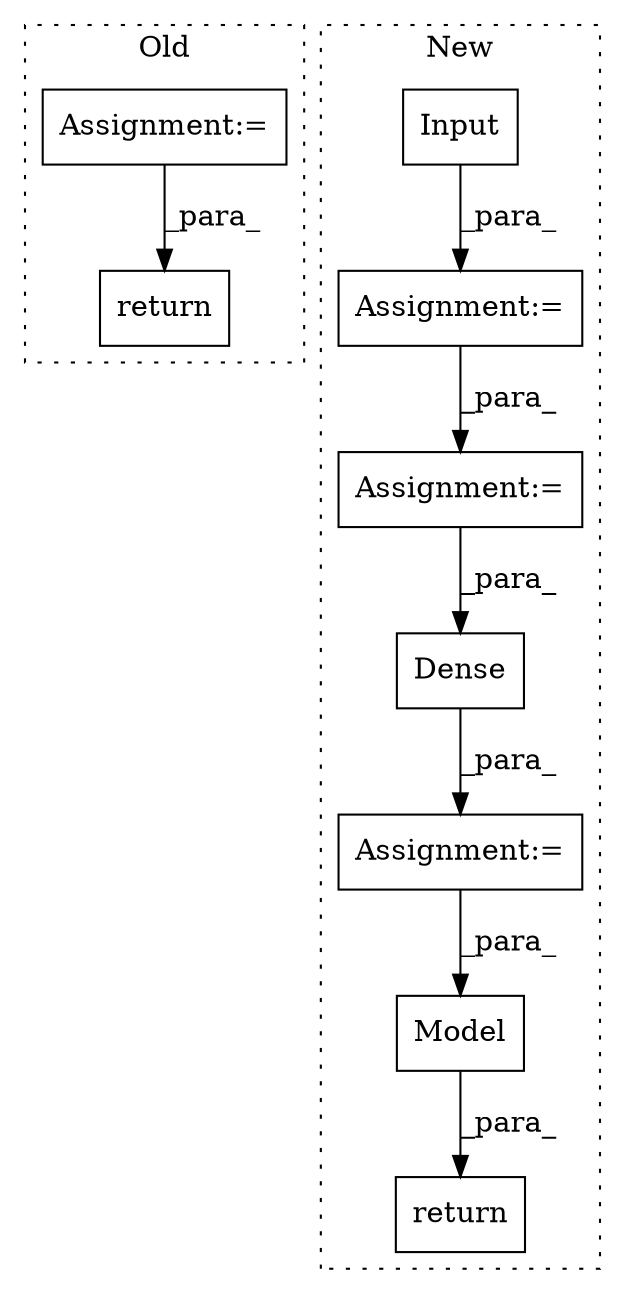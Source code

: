 digraph G {
subgraph cluster0 {
1 [label="return" a="41" s="2413" l="7" shape="box"];
3 [label="Assignment:=" a="7" s="2204" l="1" shape="box"];
label = "Old";
style="dotted";
}
subgraph cluster1 {
2 [label="Dense" a="32" s="2294,2301" l="6,1" shape="box"];
4 [label="Model" a="32" s="2315,2328" l="6,1" shape="box"];
5 [label="Assignment:=" a="7" s="2259" l="1" shape="box"];
6 [label="return" a="41" s="2308" l="7" shape="box"];
7 [label="Input" a="32" s="2168,2212" l="11,2" shape="box"];
8 [label="Assignment:=" a="7" s="2167" l="1" shape="box"];
9 [label="Assignment:=" a="7" s="2293" l="1" shape="box"];
label = "New";
style="dotted";
}
2 -> 9 [label="_para_"];
3 -> 1 [label="_para_"];
4 -> 6 [label="_para_"];
5 -> 2 [label="_para_"];
7 -> 8 [label="_para_"];
8 -> 5 [label="_para_"];
9 -> 4 [label="_para_"];
}